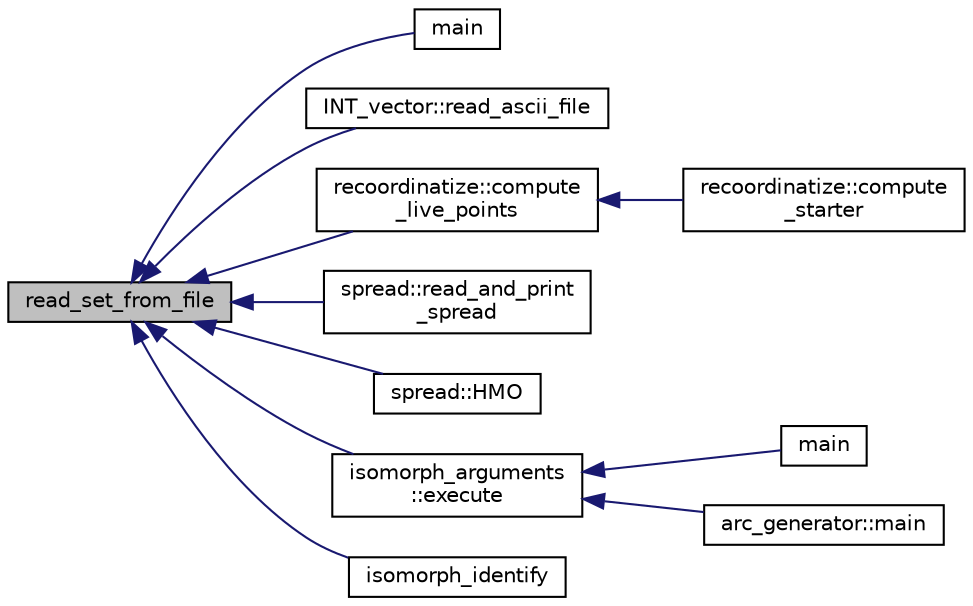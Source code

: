 digraph "read_set_from_file"
{
  edge [fontname="Helvetica",fontsize="10",labelfontname="Helvetica",labelfontsize="10"];
  node [fontname="Helvetica",fontsize="10",shape=record];
  rankdir="LR";
  Node13909 [label="read_set_from_file",height=0.2,width=0.4,color="black", fillcolor="grey75", style="filled", fontcolor="black"];
  Node13909 -> Node13910 [dir="back",color="midnightblue",fontsize="10",style="solid",fontname="Helvetica"];
  Node13910 [label="main",height=0.2,width=0.4,color="black", fillcolor="white", style="filled",URL="$da/d90/analyze_8_c.html#a3c04138a5bfe5d72780bb7e82a18e627"];
  Node13909 -> Node13911 [dir="back",color="midnightblue",fontsize="10",style="solid",fontname="Helvetica"];
  Node13911 [label="INT_vector::read_ascii_file",height=0.2,width=0.4,color="black", fillcolor="white", style="filled",URL="$d0/de0/class_i_n_t__vector.html#ac39f7ae050d29ea8dadf2962c404aaba"];
  Node13909 -> Node13912 [dir="back",color="midnightblue",fontsize="10",style="solid",fontname="Helvetica"];
  Node13912 [label="recoordinatize::compute\l_live_points",height=0.2,width=0.4,color="black", fillcolor="white", style="filled",URL="$d3/d3c/classrecoordinatize.html#afa52f45535215f825be7e620bc44b7d7"];
  Node13912 -> Node13913 [dir="back",color="midnightblue",fontsize="10",style="solid",fontname="Helvetica"];
  Node13913 [label="recoordinatize::compute\l_starter",height=0.2,width=0.4,color="black", fillcolor="white", style="filled",URL="$d3/d3c/classrecoordinatize.html#a274b399821488e5f6fb1adfbc8f8ebac"];
  Node13909 -> Node13914 [dir="back",color="midnightblue",fontsize="10",style="solid",fontname="Helvetica"];
  Node13914 [label="spread::read_and_print\l_spread",height=0.2,width=0.4,color="black", fillcolor="white", style="filled",URL="$da/dc1/classspread.html#a827b417dc34ac1a66f69d88fb0c9640b"];
  Node13909 -> Node13915 [dir="back",color="midnightblue",fontsize="10",style="solid",fontname="Helvetica"];
  Node13915 [label="spread::HMO",height=0.2,width=0.4,color="black", fillcolor="white", style="filled",URL="$da/dc1/classspread.html#aac9d8a67802a3e23e66eb20e419c097b"];
  Node13909 -> Node13916 [dir="back",color="midnightblue",fontsize="10",style="solid",fontname="Helvetica"];
  Node13916 [label="isomorph_arguments\l::execute",height=0.2,width=0.4,color="black", fillcolor="white", style="filled",URL="$d5/de4/classisomorph__arguments.html#aa85e472d14906abdd5672dc66027583e"];
  Node13916 -> Node13917 [dir="back",color="midnightblue",fontsize="10",style="solid",fontname="Helvetica"];
  Node13917 [label="main",height=0.2,width=0.4,color="black", fillcolor="white", style="filled",URL="$d1/d5e/blt__main_8_c.html#a217dbf8b442f20279ea00b898af96f52"];
  Node13916 -> Node13918 [dir="back",color="midnightblue",fontsize="10",style="solid",fontname="Helvetica"];
  Node13918 [label="arc_generator::main",height=0.2,width=0.4,color="black", fillcolor="white", style="filled",URL="$d4/d21/classarc__generator.html#ad80140b51b165dad1fe6ab232be7829a"];
  Node13909 -> Node13919 [dir="back",color="midnightblue",fontsize="10",style="solid",fontname="Helvetica"];
  Node13919 [label="isomorph_identify",height=0.2,width=0.4,color="black", fillcolor="white", style="filled",URL="$d4/d7e/isomorph__global_8_c.html#aa0fe57c73d5668eee10a6022ada7f6a3"];
}
